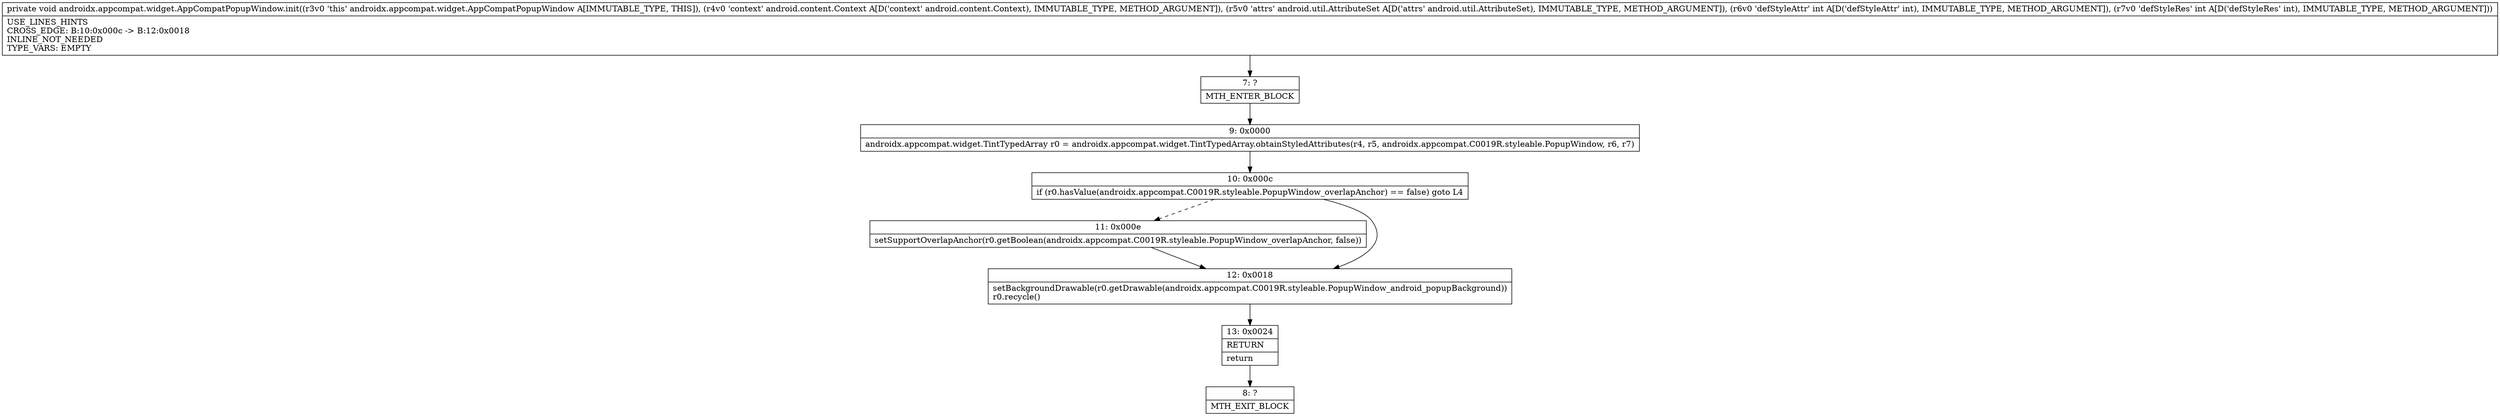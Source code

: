 digraph "CFG forandroidx.appcompat.widget.AppCompatPopupWindow.init(Landroid\/content\/Context;Landroid\/util\/AttributeSet;II)V" {
Node_7 [shape=record,label="{7\:\ ?|MTH_ENTER_BLOCK\l}"];
Node_9 [shape=record,label="{9\:\ 0x0000|androidx.appcompat.widget.TintTypedArray r0 = androidx.appcompat.widget.TintTypedArray.obtainStyledAttributes(r4, r5, androidx.appcompat.C0019R.styleable.PopupWindow, r6, r7)\l}"];
Node_10 [shape=record,label="{10\:\ 0x000c|if (r0.hasValue(androidx.appcompat.C0019R.styleable.PopupWindow_overlapAnchor) == false) goto L4\l}"];
Node_11 [shape=record,label="{11\:\ 0x000e|setSupportOverlapAnchor(r0.getBoolean(androidx.appcompat.C0019R.styleable.PopupWindow_overlapAnchor, false))\l}"];
Node_12 [shape=record,label="{12\:\ 0x0018|setBackgroundDrawable(r0.getDrawable(androidx.appcompat.C0019R.styleable.PopupWindow_android_popupBackground))\lr0.recycle()\l}"];
Node_13 [shape=record,label="{13\:\ 0x0024|RETURN\l|return\l}"];
Node_8 [shape=record,label="{8\:\ ?|MTH_EXIT_BLOCK\l}"];
MethodNode[shape=record,label="{private void androidx.appcompat.widget.AppCompatPopupWindow.init((r3v0 'this' androidx.appcompat.widget.AppCompatPopupWindow A[IMMUTABLE_TYPE, THIS]), (r4v0 'context' android.content.Context A[D('context' android.content.Context), IMMUTABLE_TYPE, METHOD_ARGUMENT]), (r5v0 'attrs' android.util.AttributeSet A[D('attrs' android.util.AttributeSet), IMMUTABLE_TYPE, METHOD_ARGUMENT]), (r6v0 'defStyleAttr' int A[D('defStyleAttr' int), IMMUTABLE_TYPE, METHOD_ARGUMENT]), (r7v0 'defStyleRes' int A[D('defStyleRes' int), IMMUTABLE_TYPE, METHOD_ARGUMENT]))  | USE_LINES_HINTS\lCROSS_EDGE: B:10:0x000c \-\> B:12:0x0018\lINLINE_NOT_NEEDED\lTYPE_VARS: EMPTY\l}"];
MethodNode -> Node_7;Node_7 -> Node_9;
Node_9 -> Node_10;
Node_10 -> Node_11[style=dashed];
Node_10 -> Node_12;
Node_11 -> Node_12;
Node_12 -> Node_13;
Node_13 -> Node_8;
}


